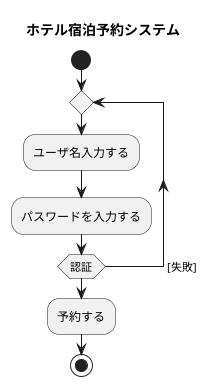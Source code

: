 @startuml 演習7-1
title ホテル宿泊予約システム
|ユーザ|
|ユーザ|

|ユーザ|
start
repeat
:ユーザ名入力する;
:パスワードを入力する;
repeat while(認証) -> [失敗]

:予約する;

stop
@enduml
